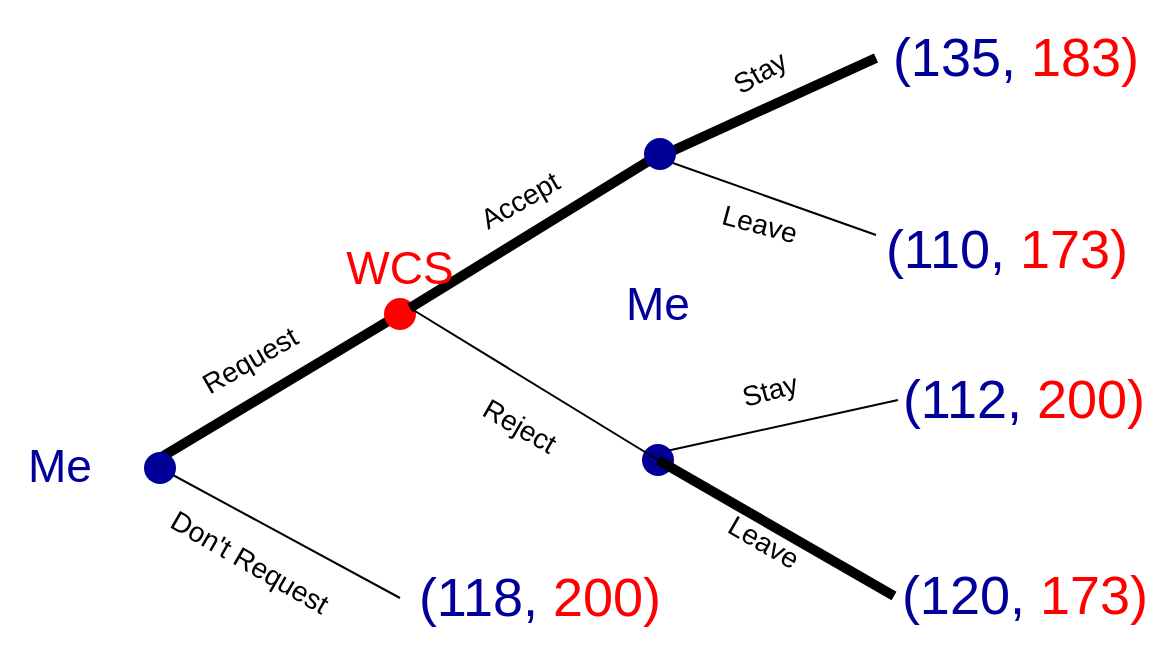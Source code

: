 <mxfile version="15.8.6" type="device"><diagram id="wPaHWrGSYEYOkmdHaFHg" name="Page-1"><mxGraphModel dx="782" dy="468" grid="1" gridSize="10" guides="1" tooltips="1" connect="1" arrows="1" fold="1" page="1" pageScale="1" pageWidth="827" pageHeight="1169" math="0" shadow="0"><root><mxCell id="0"/><mxCell id="1" parent="0"/><mxCell id="LuOVsrmhuTPztMHpos0f-1" value="Me" style="text;html=1;strokeColor=none;fillColor=none;align=center;verticalAlign=middle;whiteSpace=wrap;rounded=0;fontSize=23;fontColor=#000099;" parent="1" vertex="1"><mxGeometry x="120" y="289" width="60" height="30" as="geometry"/></mxCell><mxCell id="LuOVsrmhuTPztMHpos0f-2" value="" style="endArrow=none;html=1;rounded=0;strokeWidth=5;" parent="1" target="LuOVsrmhuTPztMHpos0f-4" edge="1"><mxGeometry width="50" height="50" relative="1" as="geometry"><mxPoint x="200" y="300" as="sourcePoint"/><mxPoint x="320" y="220" as="targetPoint"/></mxGeometry></mxCell><mxCell id="LuOVsrmhuTPztMHpos0f-3" value="" style="endArrow=none;html=1;rounded=0;entryX=0;entryY=0.5;entryDx=0;entryDy=0;strokeWidth=1;" parent="1" target="LuOVsrmhuTPztMHpos0f-17" edge="1" source="LuOVsrmhuTPztMHpos0f-6"><mxGeometry width="50" height="50" relative="1" as="geometry"><mxPoint x="200" y="292" as="sourcePoint"/><mxPoint x="320" y="356" as="targetPoint"/><Array as="points"/></mxGeometry></mxCell><mxCell id="LuOVsrmhuTPztMHpos0f-4" value="" style="shape=waypoint;sketch=0;fillStyle=solid;size=6;pointerEvents=1;points=[];fillColor=none;resizable=0;rotatable=0;perimeter=centerPerimeter;snapToPoint=1;fontSize=27;strokeWidth=6;strokeColor=#FF0000;" parent="1" vertex="1"><mxGeometry x="300" y="208" width="40" height="40" as="geometry"/></mxCell><mxCell id="LuOVsrmhuTPztMHpos0f-6" value="" style="shape=waypoint;sketch=0;fillStyle=solid;size=6;pointerEvents=1;points=[];fillColor=#000099;resizable=0;rotatable=0;perimeter=centerPerimeter;snapToPoint=1;fontSize=27;strokeWidth=6;strokeColor=#000099;" parent="1" vertex="1"><mxGeometry x="180" y="285" width="40" height="40" as="geometry"/></mxCell><mxCell id="LuOVsrmhuTPztMHpos0f-7" value="" style="endArrow=none;html=1;rounded=0;entryX=0;entryY=0.5;entryDx=0;entryDy=0;strokeWidth=1;exitX=0;exitY=0;exitDx=0;exitDy=0;" parent="1" edge="1" source="LuOVsrmhuTPztMHpos0f-27"><mxGeometry width="50" height="50" relative="1" as="geometry"><mxPoint x="547" y="300" as="sourcePoint"/><mxPoint x="569" y="271" as="targetPoint"/></mxGeometry></mxCell><mxCell id="LuOVsrmhuTPztMHpos0f-11" value="" style="shape=waypoint;sketch=0;fillStyle=solid;size=6;pointerEvents=1;points=[];fillColor=none;resizable=0;rotatable=0;perimeter=centerPerimeter;snapToPoint=1;fontSize=27;strokeWidth=6;strokeColor=#000099;" parent="1" vertex="1"><mxGeometry x="429" y="281" width="40" height="40" as="geometry"/></mxCell><mxCell id="LuOVsrmhuTPztMHpos0f-12" value="" style="endArrow=none;html=1;rounded=0;strokeWidth=5;entryX=0.333;entryY=0.525;entryDx=0;entryDy=0;entryPerimeter=0;" parent="1" edge="1" target="1zxmrDNGMCZdfUMK5ifp-7"><mxGeometry width="50" height="50" relative="1" as="geometry"><mxPoint x="325" y="225" as="sourcePoint"/><mxPoint x="440" y="160" as="targetPoint"/></mxGeometry></mxCell><mxCell id="LuOVsrmhuTPztMHpos0f-13" value="" style="endArrow=none;html=1;rounded=0;strokeWidth=1;" parent="1" target="LuOVsrmhuTPztMHpos0f-11" edge="1"><mxGeometry width="50" height="50" relative="1" as="geometry"><mxPoint x="325" y="225" as="sourcePoint"/><mxPoint x="440" y="295" as="targetPoint"/><Array as="points"><mxPoint x="325" y="225"/></Array></mxGeometry></mxCell><mxCell id="LuOVsrmhuTPztMHpos0f-15" value="WCS" style="text;html=1;strokeColor=none;fillColor=none;align=center;verticalAlign=middle;whiteSpace=wrap;rounded=0;fontSize=23;fontColor=#FF0000;" parent="1" vertex="1"><mxGeometry x="290" y="190" width="60" height="30" as="geometry"/></mxCell><mxCell id="LuOVsrmhuTPztMHpos0f-16" value="Me" style="text;html=1;strokeColor=none;fillColor=none;align=center;verticalAlign=middle;whiteSpace=wrap;rounded=0;fontSize=23;fontColor=#000099;" parent="1" vertex="1"><mxGeometry x="419" y="208" width="60" height="30" as="geometry"/></mxCell><mxCell id="LuOVsrmhuTPztMHpos0f-17" value="&lt;font color=&quot;#000099&quot;&gt;(118,&lt;/font&gt; &lt;font color=&quot;#ff0000&quot;&gt;200)&lt;/font&gt;" style="text;html=1;strokeColor=none;fillColor=none;align=center;verticalAlign=middle;whiteSpace=wrap;rounded=0;fontSize=27;fontColor=#000000;" parent="1" vertex="1"><mxGeometry x="320" y="355" width="140" height="30" as="geometry"/></mxCell><mxCell id="LuOVsrmhuTPztMHpos0f-18" value="&lt;font color=&quot;#000099&quot;&gt;(135,&lt;/font&gt; &lt;font color=&quot;#ff0000&quot;&gt;183)&lt;/font&gt;" style="text;html=1;strokeColor=none;fillColor=none;align=center;verticalAlign=middle;whiteSpace=wrap;rounded=0;fontSize=27;fontColor=#000000;" parent="1" vertex="1"><mxGeometry x="558" y="85" width="140" height="30" as="geometry"/></mxCell><mxCell id="LuOVsrmhuTPztMHpos0f-19" value="&lt;font color=&quot;#000099&quot;&gt;(112,&lt;/font&gt; &lt;font color=&quot;#ff0000&quot;&gt;200)&lt;/font&gt;" style="text;html=1;strokeColor=none;fillColor=none;align=center;verticalAlign=middle;whiteSpace=wrap;rounded=0;fontSize=27;fontColor=#000000;" parent="1" vertex="1"><mxGeometry x="562" y="256" width="140" height="30" as="geometry"/></mxCell><mxCell id="LuOVsrmhuTPztMHpos0f-20" value="&lt;font color=&quot;#000099&quot;&gt;(120,&lt;/font&gt; &lt;font color=&quot;#ff0000&quot;&gt;173)&lt;/font&gt;" style="text;html=1;strokeColor=none;fillColor=none;align=center;verticalAlign=middle;whiteSpace=wrap;rounded=0;fontSize=27;fontColor=#000000;" parent="1" vertex="1"><mxGeometry x="567" y="354" width="131" height="30" as="geometry"/></mxCell><mxCell id="LuOVsrmhuTPztMHpos0f-21" value="Request" style="text;html=1;strokeColor=none;fillColor=none;align=center;verticalAlign=middle;whiteSpace=wrap;rounded=0;fontSize=14;fontColor=#000000;rotation=-30;" parent="1" vertex="1"><mxGeometry x="200" y="236" width="90" height="30" as="geometry"/></mxCell><mxCell id="LuOVsrmhuTPztMHpos0f-22" value="Don't Request" style="text;html=1;strokeColor=none;fillColor=none;align=center;verticalAlign=middle;whiteSpace=wrap;rounded=0;fontSize=14;fontColor=#000000;rotation=30;" parent="1" vertex="1"><mxGeometry x="180" y="337" width="130" height="30" as="geometry"/></mxCell><mxCell id="LuOVsrmhuTPztMHpos0f-23" value="Accept" style="text;html=1;strokeColor=none;fillColor=none;align=center;verticalAlign=middle;whiteSpace=wrap;rounded=0;fontSize=14;fontColor=#000000;rotation=-30;" parent="1" vertex="1"><mxGeometry x="335" y="156" width="90" height="30" as="geometry"/></mxCell><mxCell id="LuOVsrmhuTPztMHpos0f-24" value="Reject" style="text;html=1;strokeColor=none;fillColor=none;align=center;verticalAlign=middle;whiteSpace=wrap;rounded=0;fontSize=14;fontColor=#000000;rotation=30;" parent="1" vertex="1"><mxGeometry x="315" y="269" width="130" height="30" as="geometry"/></mxCell><mxCell id="LuOVsrmhuTPztMHpos0f-26" value="Stay" style="text;html=1;strokeColor=none;fillColor=none;align=center;verticalAlign=middle;whiteSpace=wrap;rounded=0;fontSize=14;fontColor=#000000;rotation=-15;" parent="1" vertex="1"><mxGeometry x="460" y="251" width="90" height="30" as="geometry"/></mxCell><mxCell id="LuOVsrmhuTPztMHpos0f-27" value="Leave" style="text;html=1;strokeColor=none;fillColor=none;align=center;verticalAlign=middle;whiteSpace=wrap;rounded=0;fontSize=14;fontColor=#000000;rotation=30;" parent="1" vertex="1"><mxGeometry x="437" y="327" width="130" height="30" as="geometry"/></mxCell><mxCell id="1zxmrDNGMCZdfUMK5ifp-5" value="" style="endArrow=none;html=1;rounded=0;entryX=0;entryY=0.5;entryDx=0;entryDy=0;strokeWidth=5;" edge="1" parent="1" target="LuOVsrmhuTPztMHpos0f-18"><mxGeometry width="50" height="50" relative="1" as="geometry"><mxPoint x="455" y="147" as="sourcePoint"/><mxPoint x="565" y="85" as="targetPoint"/></mxGeometry></mxCell><mxCell id="1zxmrDNGMCZdfUMK5ifp-6" value="" style="endArrow=none;html=1;rounded=0;entryX=0;entryY=0.25;entryDx=0;entryDy=0;strokeWidth=1;" edge="1" parent="1" target="1zxmrDNGMCZdfUMK5ifp-9"><mxGeometry width="50" height="50" relative="1" as="geometry"><mxPoint x="455" y="152" as="sourcePoint"/><mxPoint x="575" y="202" as="targetPoint"/><Array as="points"><mxPoint x="455" y="152"/></Array></mxGeometry></mxCell><mxCell id="1zxmrDNGMCZdfUMK5ifp-7" value="" style="shape=waypoint;sketch=0;fillStyle=solid;size=6;pointerEvents=1;points=[];fillColor=none;resizable=0;rotatable=0;perimeter=centerPerimeter;snapToPoint=1;fontSize=27;strokeWidth=6;strokeColor=#000099;" vertex="1" parent="1"><mxGeometry x="430" y="128" width="40" height="40" as="geometry"/></mxCell><mxCell id="1zxmrDNGMCZdfUMK5ifp-9" value="&lt;font color=&quot;#000099&quot;&gt;(110,&lt;/font&gt; &lt;font color=&quot;#ff0000&quot;&gt;173)&lt;/font&gt;" style="text;html=1;strokeColor=none;fillColor=none;align=center;verticalAlign=middle;whiteSpace=wrap;rounded=0;fontSize=27;fontColor=#000000;" vertex="1" parent="1"><mxGeometry x="558" y="181" width="131" height="30" as="geometry"/></mxCell><mxCell id="1zxmrDNGMCZdfUMK5ifp-10" value="Stay" style="text;html=1;strokeColor=none;fillColor=none;align=center;verticalAlign=middle;whiteSpace=wrap;rounded=0;fontSize=14;fontColor=#000000;rotation=-30;" vertex="1" parent="1"><mxGeometry x="455" y="92" width="90" height="30" as="geometry"/></mxCell><mxCell id="1zxmrDNGMCZdfUMK5ifp-11" value="Leave" style="text;html=1;strokeColor=none;fillColor=none;align=center;verticalAlign=middle;whiteSpace=wrap;rounded=0;fontSize=14;fontColor=#000000;rotation=15;" vertex="1" parent="1"><mxGeometry x="435" y="168" width="130" height="30" as="geometry"/></mxCell><mxCell id="1zxmrDNGMCZdfUMK5ifp-12" value="" style="endArrow=none;html=1;rounded=0;fontColor=#FF0000;strokeWidth=5;entryX=0;entryY=0.5;entryDx=0;entryDy=0;" edge="1" parent="1" target="LuOVsrmhuTPztMHpos0f-20"><mxGeometry width="50" height="50" relative="1" as="geometry"><mxPoint x="449" y="301" as="sourcePoint"/><mxPoint x="437" y="204" as="targetPoint"/></mxGeometry></mxCell></root></mxGraphModel></diagram></mxfile>